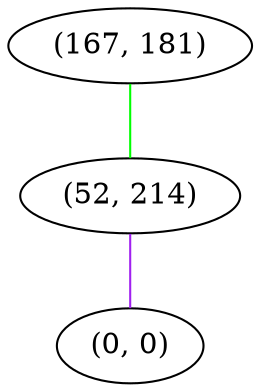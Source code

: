 graph "" {
"(167, 181)";
"(52, 214)";
"(0, 0)";
"(167, 181)" -- "(52, 214)"  [color=green, key=0, weight=2];
"(52, 214)" -- "(0, 0)"  [color=purple, key=0, weight=4];
}
